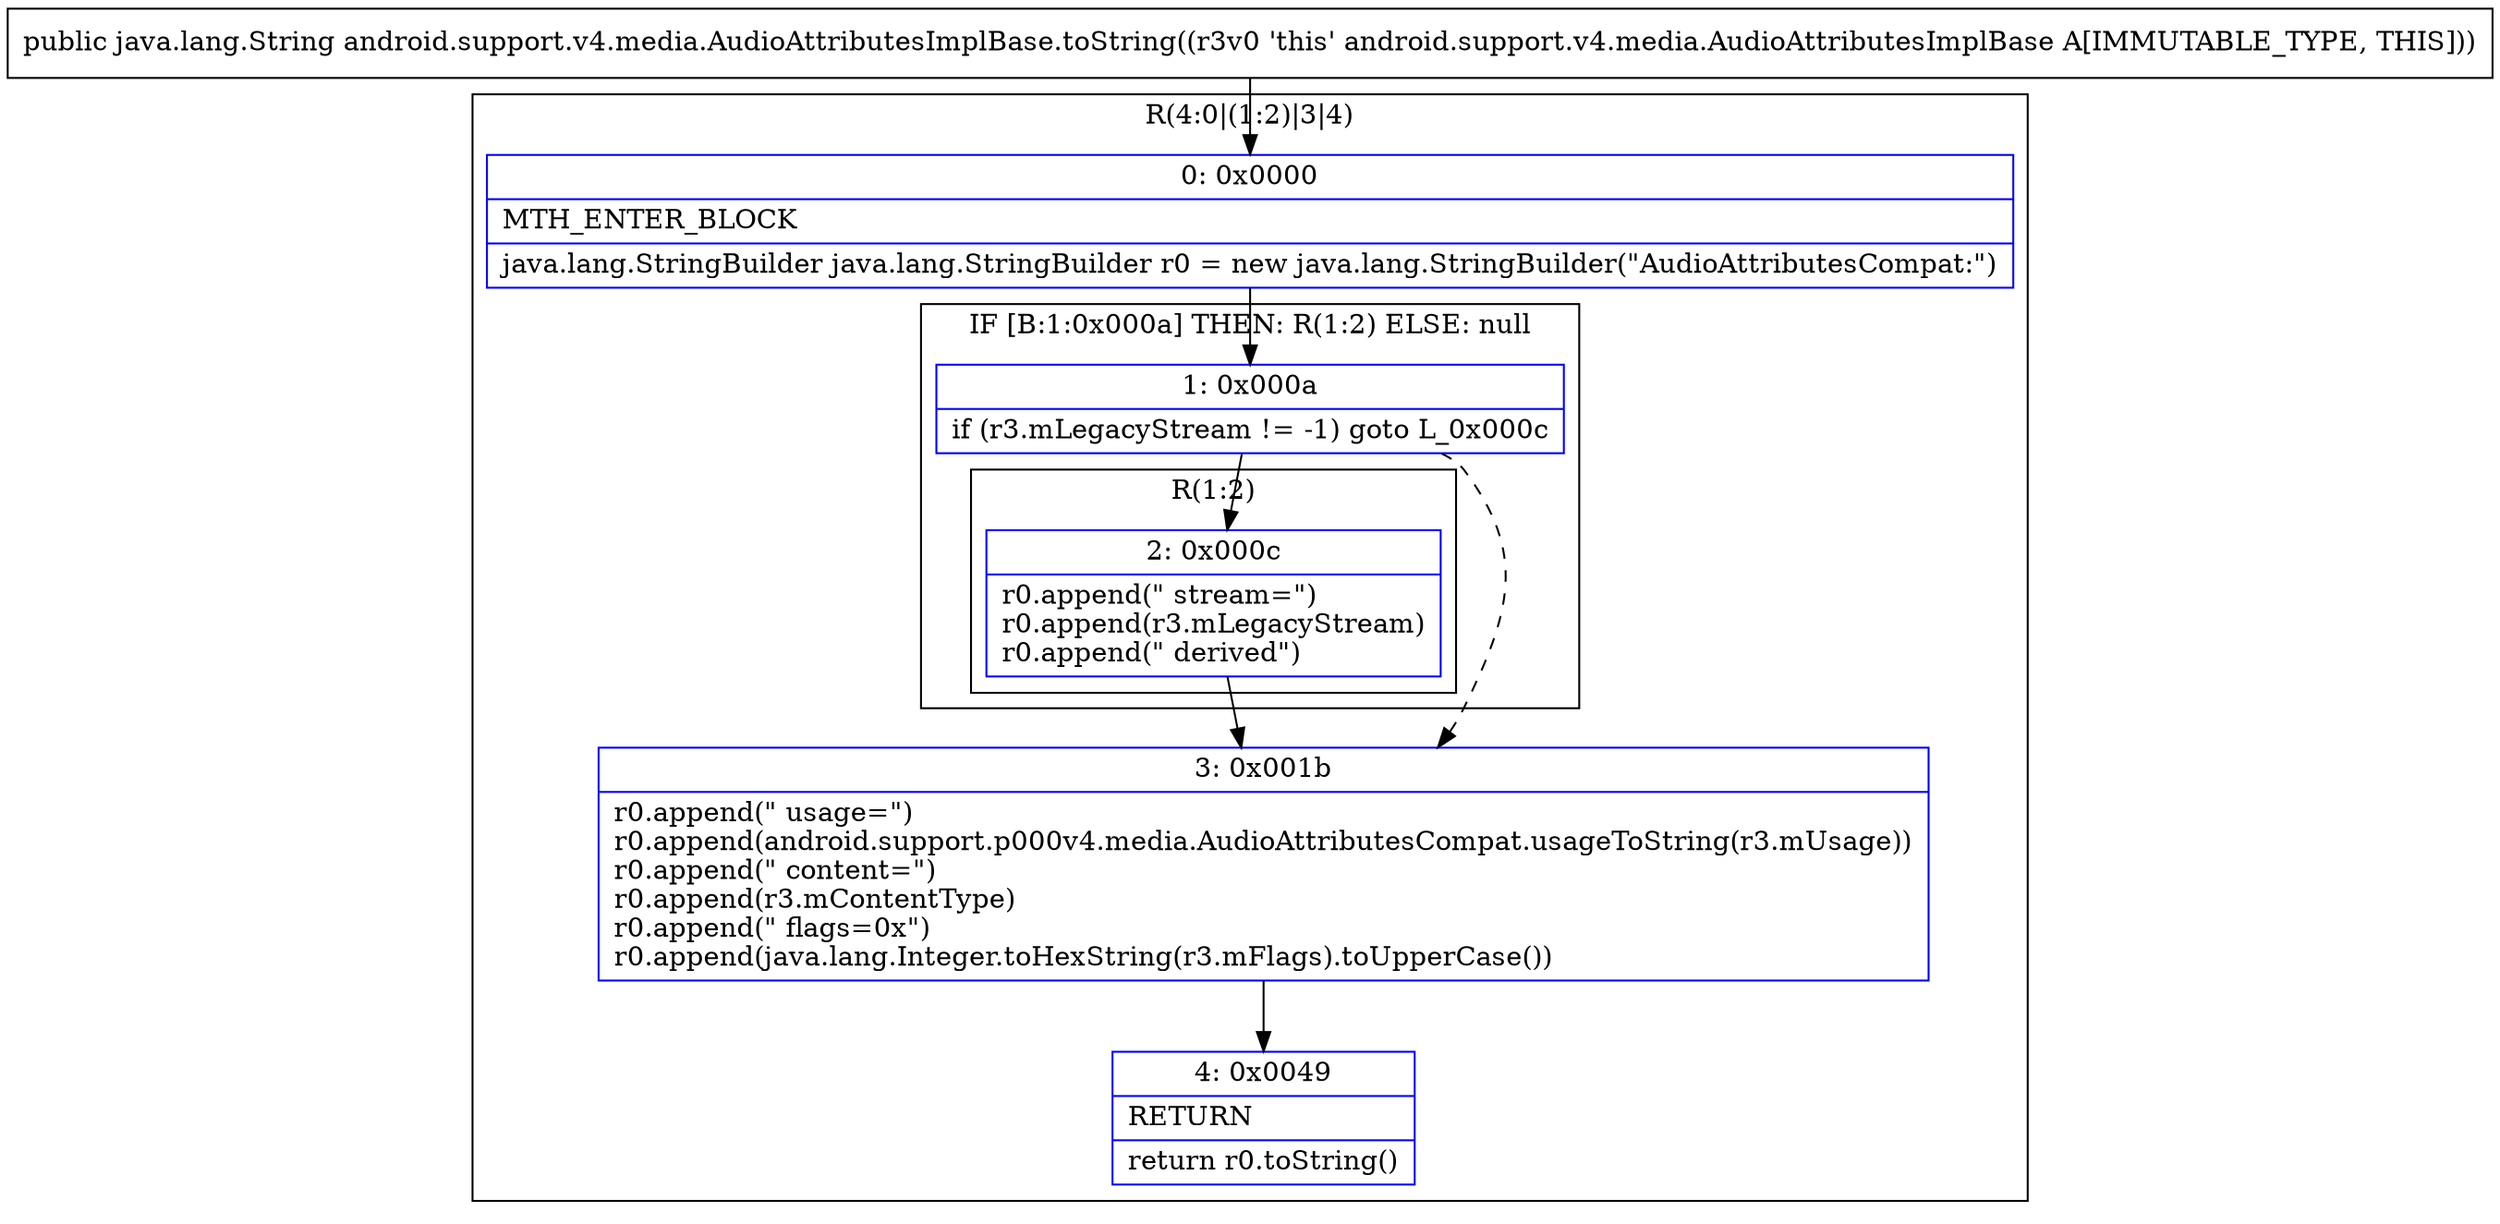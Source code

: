 digraph "CFG forandroid.support.v4.media.AudioAttributesImplBase.toString()Ljava\/lang\/String;" {
subgraph cluster_Region_50076519 {
label = "R(4:0|(1:2)|3|4)";
node [shape=record,color=blue];
Node_0 [shape=record,label="{0\:\ 0x0000|MTH_ENTER_BLOCK\l|java.lang.StringBuilder java.lang.StringBuilder r0 = new java.lang.StringBuilder(\"AudioAttributesCompat:\")\l}"];
subgraph cluster_IfRegion_1555705434 {
label = "IF [B:1:0x000a] THEN: R(1:2) ELSE: null";
node [shape=record,color=blue];
Node_1 [shape=record,label="{1\:\ 0x000a|if (r3.mLegacyStream != \-1) goto L_0x000c\l}"];
subgraph cluster_Region_1251743092 {
label = "R(1:2)";
node [shape=record,color=blue];
Node_2 [shape=record,label="{2\:\ 0x000c|r0.append(\" stream=\")\lr0.append(r3.mLegacyStream)\lr0.append(\" derived\")\l}"];
}
}
Node_3 [shape=record,label="{3\:\ 0x001b|r0.append(\" usage=\")\lr0.append(android.support.p000v4.media.AudioAttributesCompat.usageToString(r3.mUsage))\lr0.append(\" content=\")\lr0.append(r3.mContentType)\lr0.append(\" flags=0x\")\lr0.append(java.lang.Integer.toHexString(r3.mFlags).toUpperCase())\l}"];
Node_4 [shape=record,label="{4\:\ 0x0049|RETURN\l|return r0.toString()\l}"];
}
MethodNode[shape=record,label="{public java.lang.String android.support.v4.media.AudioAttributesImplBase.toString((r3v0 'this' android.support.v4.media.AudioAttributesImplBase A[IMMUTABLE_TYPE, THIS])) }"];
MethodNode -> Node_0;
Node_0 -> Node_1;
Node_1 -> Node_2;
Node_1 -> Node_3[style=dashed];
Node_2 -> Node_3;
Node_3 -> Node_4;
}

